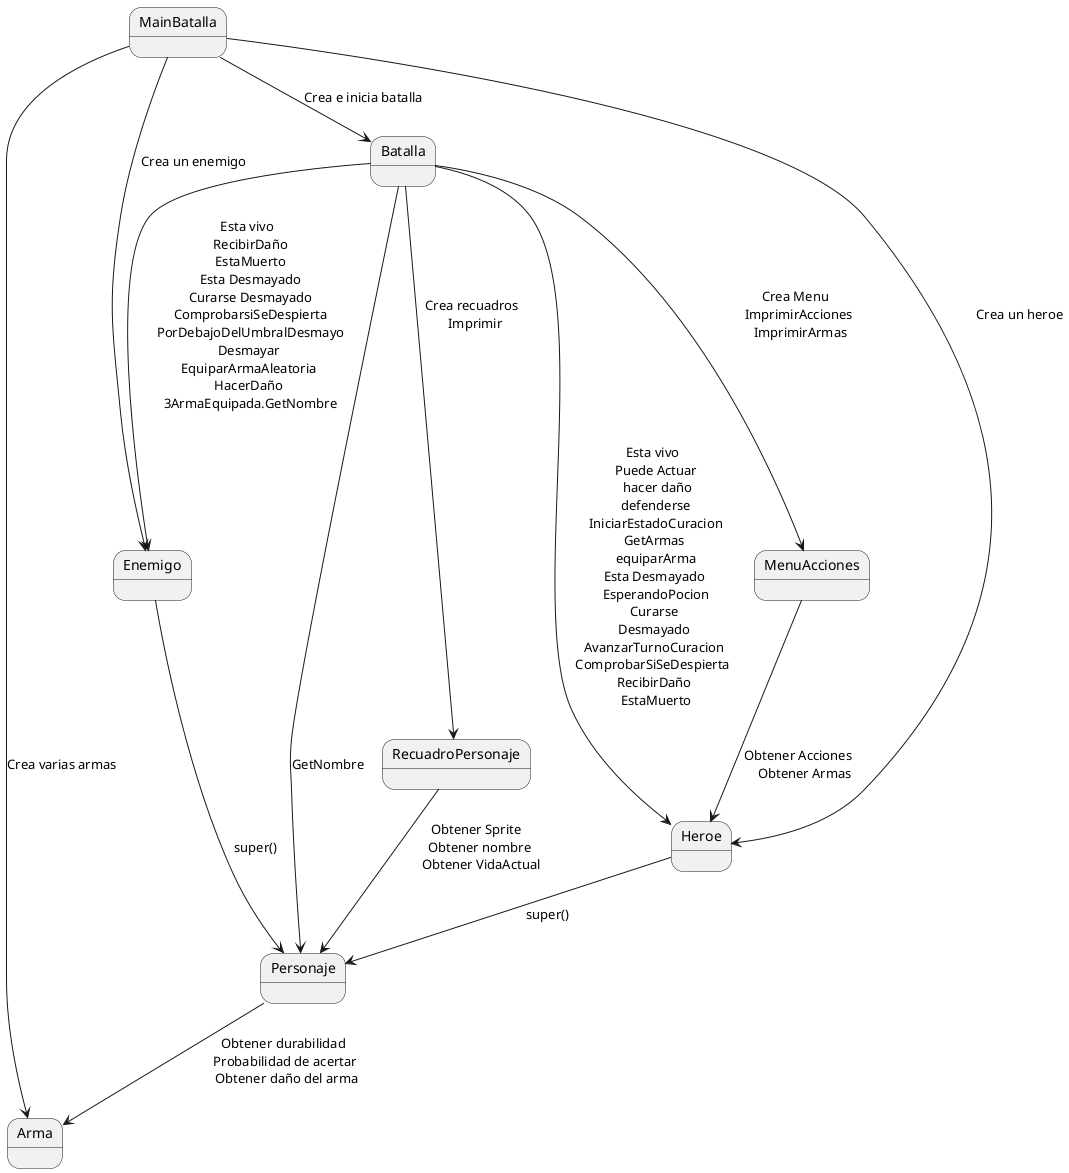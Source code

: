 @startuml Colaboracion
state MenuAcciones 
state Arma

MainBatalla-->Arma : Crea varias armas

MainBatalla-->Heroe :  Crea un heroe 
MainBatalla-->Enemigo : Crea un enemigo

MainBatalla-->Batalla :  Crea e inicia batalla 

Batalla --> RecuadroPersonaje :  Crea recuadros \n Imprimir
Batalla --> MenuAcciones:  Crea Menu \n  ImprimirAcciones \n  ImprimirArmas

Batalla --> Heroe:  Esta vivo \n  Puede Actuar \n  hacer daño\n  defenderse \n  IniciarEstadoCuracion \n GetArmas \n  equiparArma \n Esta Desmayado \n  EsperandoPocion \n Curarse \n Desmayado \n AvanzarTurnoCuracion \n ComprobarSiSeDespierta  \n RecibirDaño \n EstaMuerto
Batalla --> Enemigo:  Esta vivo \n  RecibirDaño \n  EstaMuerto \n  Esta Desmayado \n  Curarse Desmayado \n  ComprobarsiSeDespierta \n  PorDebajoDelUmbralDesmayo \n Desmayar \n EquiparArmaAleatoria \n HacerDaño \n 3ArmaEquipada.GetNombre 

Batalla --> Personaje:  GetNombre

Heroe --> Personaje:  super()
Enemigo --> Personaje: super()
Personaje --> Arma: Obtener durabilidad \n Probabilidad de acertar \n Obtener daño del arma
MenuAcciones --> Heroe:  Obtener Acciones \n   Obtener Armas
RecuadroPersonaje --> Personaje: Obtener Sprite \n  Obtener nombre \n  Obtener VidaActual

@enduml